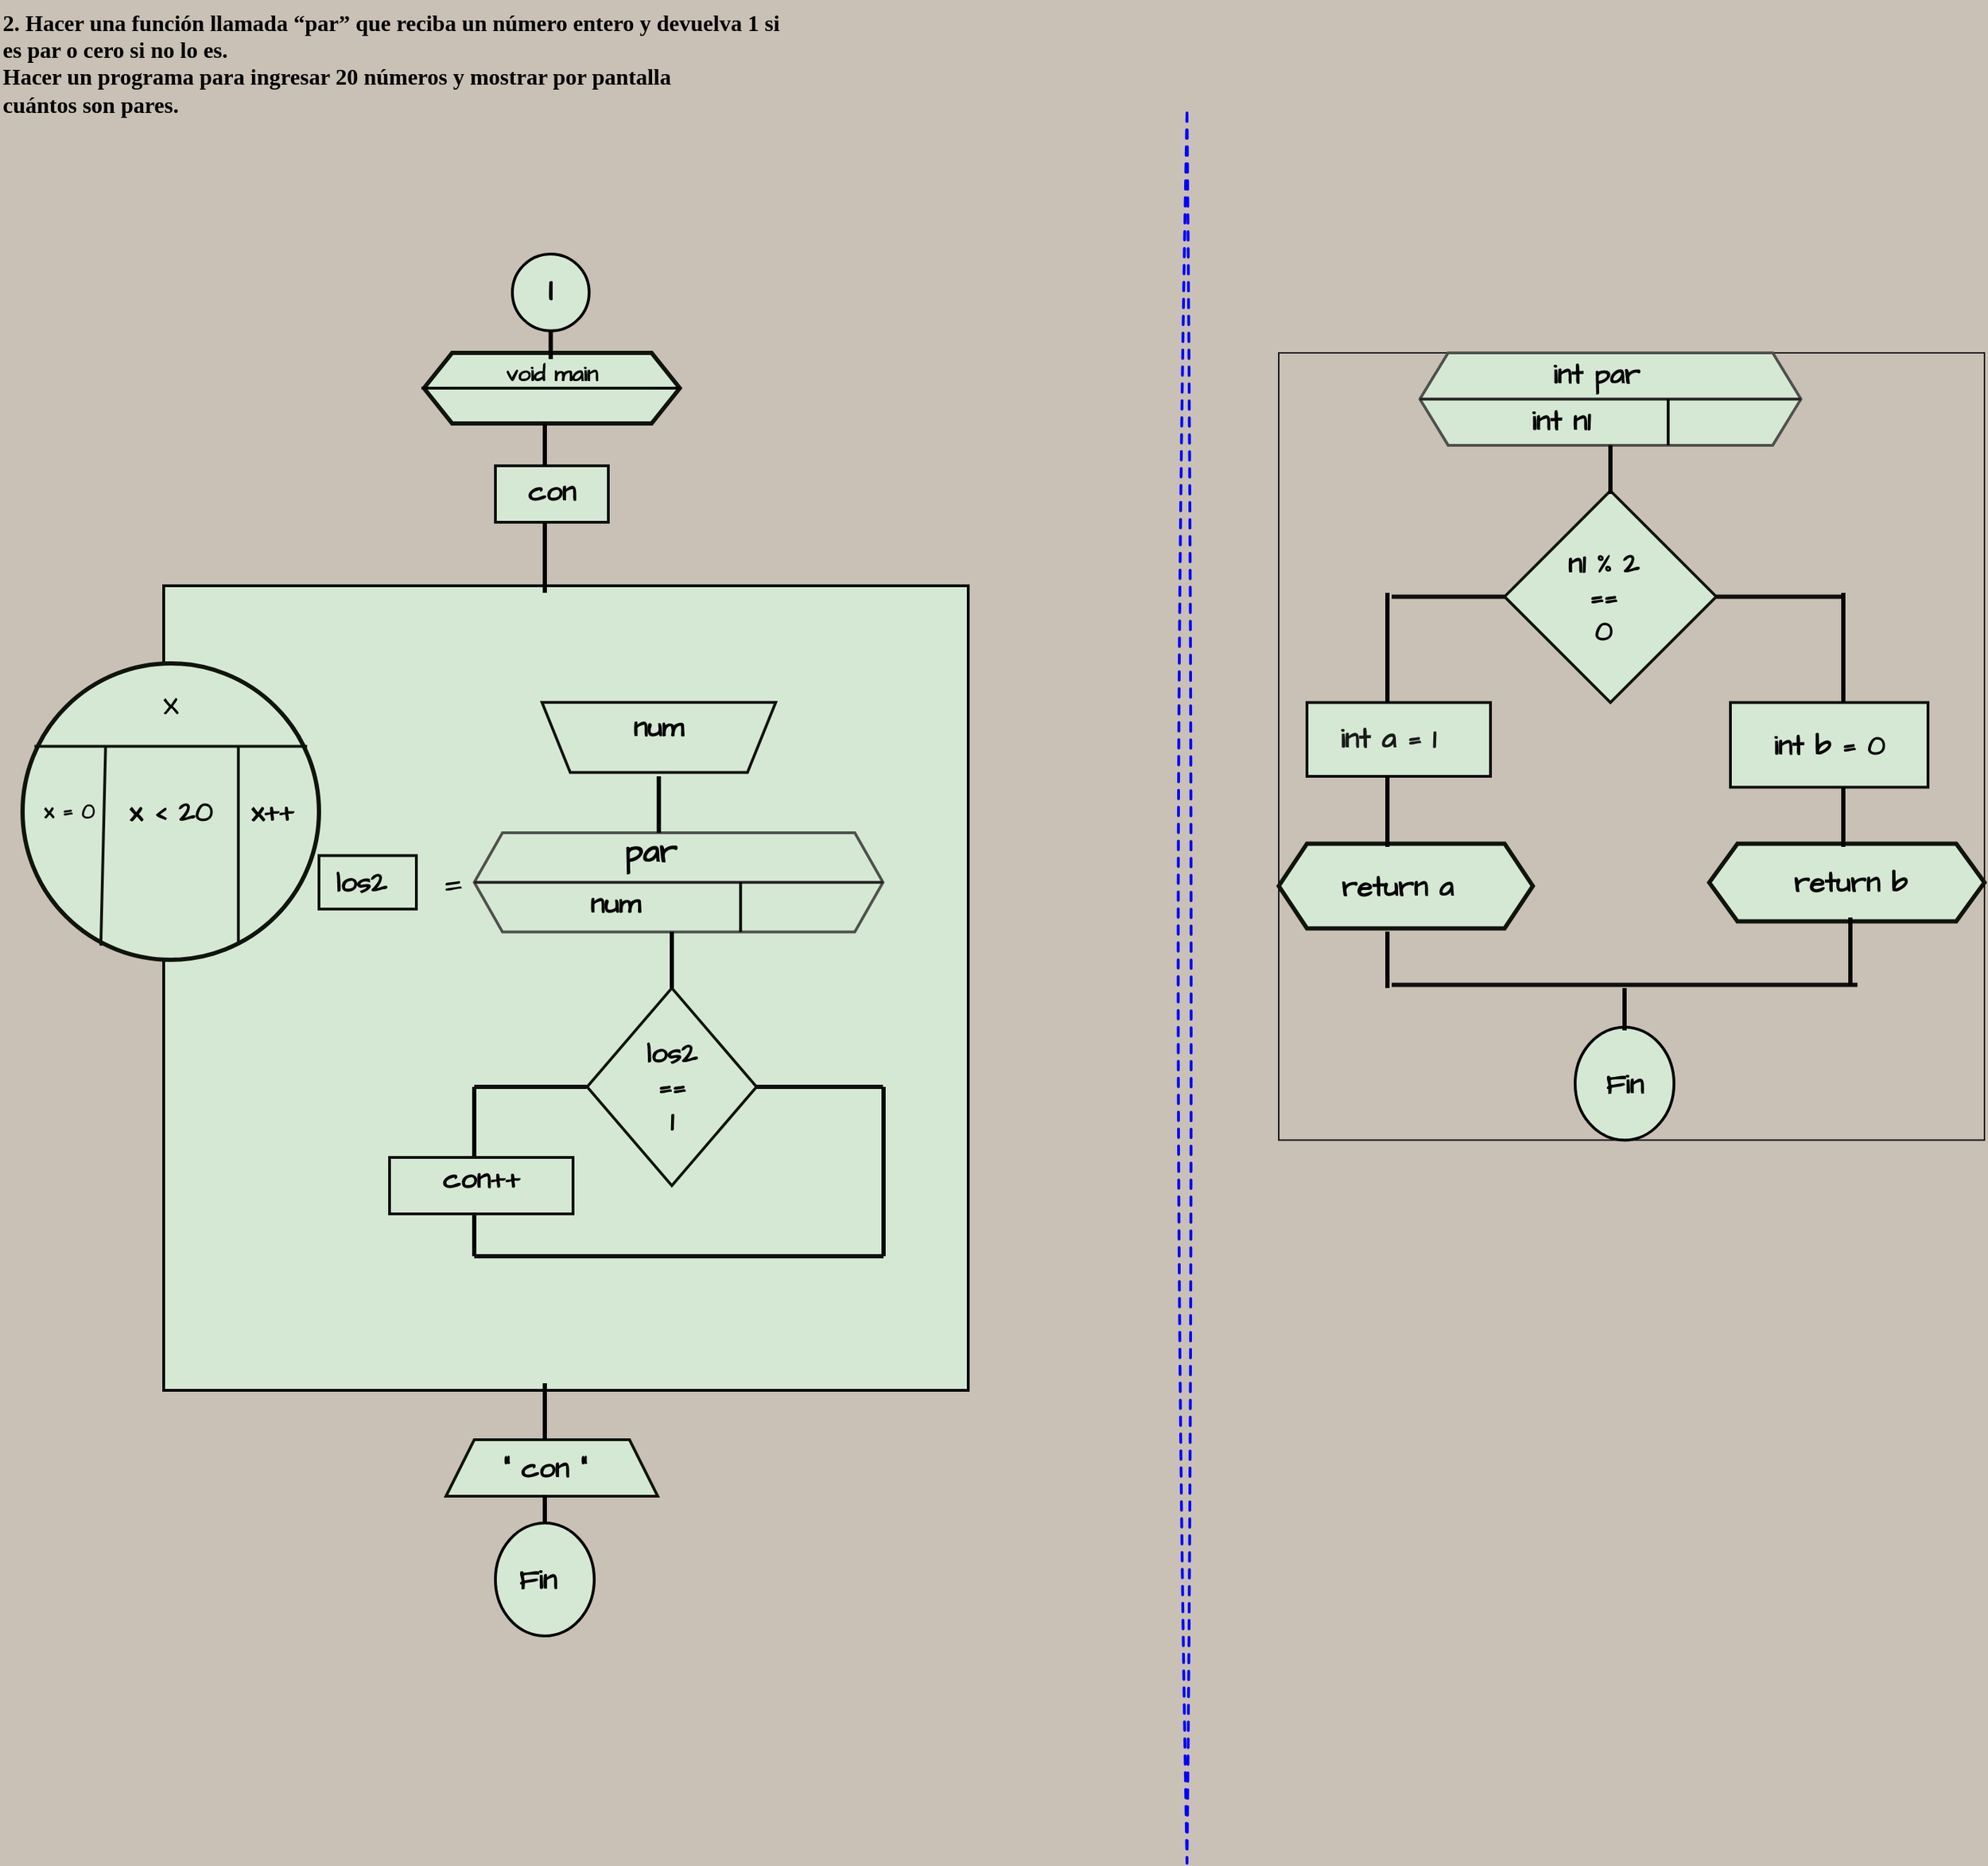 <mxfile version="23.0.2" type="device">
  <diagram name="Página-1" id="eMetuVO5NtMNBn9otDV2">
    <mxGraphModel dx="2247" dy="1999" grid="1" gridSize="10" guides="1" tooltips="1" connect="1" arrows="1" fold="1" page="1" pageScale="1" pageWidth="827" pageHeight="1169" background="#C9C0B6" math="0" shadow="0">
      <root>
        <mxCell id="0" />
        <mxCell id="1" parent="0" />
        <mxCell id="zulou_sgvfWS-L52G-o0-3" value="2. Hacer una función llamada “par” que reciba un número entero y devuelva 1 si es par o cero si no lo es.&#xa;Hacer un programa para ingresar 20 números y mostrar por pantalla &#xa;cuántos son pares." style="text;whiteSpace=wrap;html=1;fontSize=16;fontFamily=Comic Sans MS;fontStyle=1;fontColor=#000000;" parent="1" vertex="1">
          <mxGeometry x="-146" y="-40" width="560" height="140" as="geometry" />
        </mxCell>
        <mxCell id="vWWat6QSBSI1lbSyYQIO-2" value="" style="line;strokeWidth=2;direction=south;html=1;sketch=1;hachureGap=4;jiggle=2;curveFitting=1;fontFamily=Architects Daughter;fontSource=https%3A%2F%2Ffonts.googleapis.com%2Fcss%3Ffamily%3DArchitects%2BDaughter;fontSize=20;strokeColor=#0000FF;dashed=1;" parent="1" vertex="1">
          <mxGeometry x="690" y="40" width="10" height="1240" as="geometry" />
        </mxCell>
        <mxCell id="vWWat6QSBSI1lbSyYQIO-40" value="" style="group;aspect=fixed;strokeColor=#100f0f;" parent="1" vertex="1" connectable="0">
          <mxGeometry x="760" y="210" width="500" height="557.72" as="geometry" />
        </mxCell>
        <mxCell id="vWWat6QSBSI1lbSyYQIO-26" value="" style="group;aspect=fixed;" parent="vWWat6QSBSI1lbSyYQIO-40" vertex="1" connectable="0">
          <mxGeometry x="100" width="269.981" height="65.45" as="geometry" />
        </mxCell>
        <mxCell id="vWWat6QSBSI1lbSyYQIO-21" value="" style="shape=hexagon;perimeter=hexagonPerimeter2;whiteSpace=wrap;html=1;fixedSize=1;rounded=0;labelBackgroundColor=none;strokeColor=#4f514d;strokeWidth=2;align=center;verticalAlign=middle;fontFamily=Helvetica;fontSize=12;fillColor=#d5e8d4;aspect=fixed;" parent="vWWat6QSBSI1lbSyYQIO-26" vertex="1">
          <mxGeometry width="269.981" height="65.45" as="geometry" />
        </mxCell>
        <mxCell id="vWWat6QSBSI1lbSyYQIO-22" value="" style="line;strokeWidth=2;html=1;rounded=0;labelBackgroundColor=none;align=center;verticalAlign=middle;fontFamily=Helvetica;fontSize=12;strokeColor=#252323;aspect=fixed;" parent="vWWat6QSBSI1lbSyYQIO-26" vertex="1">
          <mxGeometry y="24.544" width="269.981" height="16.363" as="geometry" />
        </mxCell>
        <mxCell id="vWWat6QSBSI1lbSyYQIO-23" value="" style="line;strokeWidth=2;direction=south;html=1;rounded=0;labelBackgroundColor=none;strokeColor=#000000;align=center;verticalAlign=middle;fontFamily=Helvetica;fontSize=12;fontColor=default;fillColor=#d5e8d4;aspect=fixed;" parent="vWWat6QSBSI1lbSyYQIO-26" vertex="1">
          <mxGeometry x="171.818" y="32.725" width="8.181" height="32.725" as="geometry" />
        </mxCell>
        <mxCell id="vWWat6QSBSI1lbSyYQIO-24" value="int par" style="text;strokeColor=none;align=center;fillColor=none;html=1;verticalAlign=middle;whiteSpace=wrap;rounded=0;fontSize=20;fontFamily=Architects Daughter;fontStyle=1;fontColor=#000000;aspect=fixed;" parent="vWWat6QSBSI1lbSyYQIO-26" vertex="1">
          <mxGeometry x="60" width="130" height="30" as="geometry" />
        </mxCell>
        <mxCell id="vWWat6QSBSI1lbSyYQIO-25" value="int n1" style="text;strokeColor=none;align=center;fillColor=none;html=1;verticalAlign=middle;whiteSpace=wrap;rounded=0;fontSize=20;fontFamily=Architects Daughter;fontStyle=1;fontColor=#000000;aspect=fixed;" parent="vWWat6QSBSI1lbSyYQIO-26" vertex="1">
          <mxGeometry x="30" y="32.72" width="140" height="30" as="geometry" />
        </mxCell>
        <mxCell id="vWWat6QSBSI1lbSyYQIO-27" value="" style="rounded=0;whiteSpace=wrap;html=1;labelBackgroundColor=none;strokeColor=#0f100e;strokeWidth=2;align=center;verticalAlign=middle;fontFamily=Helvetica;fontSize=12;fontColor=default;fillColor=#d5e8d4;aspect=fixed;" parent="vWWat6QSBSI1lbSyYQIO-40" vertex="1">
          <mxGeometry x="20" y="247.72" width="130" height="52.28" as="geometry" />
        </mxCell>
        <mxCell id="vWWat6QSBSI1lbSyYQIO-29" value="" style="group;aspect=fixed;" parent="vWWat6QSBSI1lbSyYQIO-40" vertex="1" connectable="0">
          <mxGeometry x="159.99" y="97.72" width="150" height="150" as="geometry" />
        </mxCell>
        <mxCell id="zulou_sgvfWS-L52G-o0-22" value="" style="rhombus;whiteSpace=wrap;html=1;rounded=0;labelBackgroundColor=none;strokeColor=#0F140C;strokeWidth=2;align=center;verticalAlign=middle;fontFamily=Helvetica;fontSize=12;fontColor=default;fillColor=#d5e8d4;aspect=fixed;" parent="vWWat6QSBSI1lbSyYQIO-29" vertex="1">
          <mxGeometry width="150" height="150" as="geometry" />
        </mxCell>
        <mxCell id="vWWat6QSBSI1lbSyYQIO-28" value="n1 % 2&lt;br&gt;==&lt;br&gt;0" style="text;strokeColor=none;align=center;fillColor=none;html=1;verticalAlign=middle;whiteSpace=wrap;rounded=0;fontSize=20;fontFamily=Architects Daughter;fontStyle=1;fontColor=#000000;aspect=fixed;container=1;" parent="vWWat6QSBSI1lbSyYQIO-29" vertex="1">
          <mxGeometry y="30" width="140" height="90" as="geometry" />
        </mxCell>
        <mxCell id="vWWat6QSBSI1lbSyYQIO-31" value="" style="rounded=0;whiteSpace=wrap;html=1;labelBackgroundColor=none;strokeColor=#0f100e;strokeWidth=2;align=center;verticalAlign=middle;fontFamily=Helvetica;fontSize=12;fontColor=default;fillColor=#d5e8d4;aspect=fixed;" parent="vWWat6QSBSI1lbSyYQIO-40" vertex="1">
          <mxGeometry x="320" y="247.72" width="140" height="60" as="geometry" />
        </mxCell>
        <mxCell id="vWWat6QSBSI1lbSyYQIO-34" value="" style="shape=hexagon;perimeter=hexagonPerimeter2;whiteSpace=wrap;html=1;fixedSize=1;rounded=0;labelBackgroundColor=none;strokeColor=#0F140C;strokeWidth=3;align=center;verticalAlign=middle;fontFamily=Helvetica;fontSize=12;fontColor=default;fillColor=#d5e8d4;aspect=fixed;" parent="vWWat6QSBSI1lbSyYQIO-40" vertex="1">
          <mxGeometry y="347.72" width="180" height="60" as="geometry" />
        </mxCell>
        <mxCell id="vWWat6QSBSI1lbSyYQIO-35" value="" style="shape=hexagon;perimeter=hexagonPerimeter2;whiteSpace=wrap;html=1;fixedSize=1;rounded=0;labelBackgroundColor=none;strokeColor=#0F140C;strokeWidth=3;align=center;verticalAlign=middle;fontFamily=Helvetica;fontSize=12;fontColor=default;fillColor=#d5e8d4;aspect=fixed;" parent="vWWat6QSBSI1lbSyYQIO-40" vertex="1">
          <mxGeometry x="305" y="347.72" width="195" height="55" as="geometry" />
        </mxCell>
        <mxCell id="vWWat6QSBSI1lbSyYQIO-37" value="return b" style="text;strokeColor=none;align=center;fillColor=none;html=1;verticalAlign=middle;whiteSpace=wrap;rounded=0;fontSize=20;fontFamily=Architects Daughter;fontStyle=1;fontColor=#000000;aspect=fixed;" parent="vWWat6QSBSI1lbSyYQIO-40" vertex="1">
          <mxGeometry x="360" y="360.22" width="90" height="30" as="geometry" />
        </mxCell>
        <mxCell id="vWWat6QSBSI1lbSyYQIO-38" value="" style="strokeWidth=2;html=1;shape=mxgraph.flowchart.start_2;whiteSpace=wrap;rounded=0;labelBackgroundColor=none;strokeColor=#000000;align=center;verticalAlign=middle;fontFamily=Helvetica;fontSize=12;fontColor=default;fillColor=#d5e8d4;aspect=fixed;" parent="vWWat6QSBSI1lbSyYQIO-40" vertex="1">
          <mxGeometry x="210" y="477.72" width="70" height="80" as="geometry" />
        </mxCell>
        <mxCell id="vWWat6QSBSI1lbSyYQIO-39" value="Fin" style="text;strokeColor=none;align=center;fillColor=none;html=1;verticalAlign=middle;whiteSpace=wrap;rounded=0;fontSize=20;fontFamily=Architects Daughter;fontStyle=1;fontColor=#000000;aspect=fixed;" parent="vWWat6QSBSI1lbSyYQIO-40" vertex="1">
          <mxGeometry x="215" y="502.72" width="60" height="30" as="geometry" />
        </mxCell>
        <mxCell id="vWWat6QSBSI1lbSyYQIO-88" value="" style="verticalLabelPosition=bottom;shadow=0;dashed=0;align=center;html=1;verticalAlign=top;strokeWidth=3;shape=mxgraph.mockup.markup.line;strokeColor=#100f0f;hachureGap=4;fontFamily=Architects Daughter;fontSource=https://fonts.googleapis.com/css?family=Architects+Daughter;fontSize=20;aspect=fixed;" parent="vWWat6QSBSI1lbSyYQIO-40" vertex="1">
          <mxGeometry x="80" y="437.72" width="330" height="20" as="geometry" />
        </mxCell>
        <mxCell id="vWWat6QSBSI1lbSyYQIO-91" value="" style="verticalLabelPosition=bottom;shadow=0;dashed=0;align=center;html=1;verticalAlign=top;strokeWidth=3;shape=mxgraph.mockup.markup.line;strokeColor=#100f0f;hachureGap=4;fontFamily=Architects Daughter;fontSource=https://fonts.googleapis.com/css?family=Architects+Daughter;fontSize=20;aspect=fixed;" parent="vWWat6QSBSI1lbSyYQIO-40" vertex="1">
          <mxGeometry x="310" y="162.72" width="90" height="20" as="geometry" />
        </mxCell>
        <mxCell id="vWWat6QSBSI1lbSyYQIO-93" value="" style="verticalLabelPosition=bottom;shadow=0;align=center;html=1;verticalAlign=top;strokeWidth=3;shape=mxgraph.mockup.markup.line;strokeColor=#000000;direction=north;hachureGap=4;fontFamily=Architects Daughter;fontSource=https://fonts.googleapis.com/css?family=Architects+Daughter;fontSize=20;aspect=fixed;" parent="vWWat6QSBSI1lbSyYQIO-40" vertex="1">
          <mxGeometry x="390" y="170" width="20" height="77.72" as="geometry" />
        </mxCell>
        <mxCell id="vWWat6QSBSI1lbSyYQIO-94" value="" style="verticalLabelPosition=bottom;shadow=0;dashed=0;align=center;html=1;verticalAlign=top;strokeWidth=3;shape=mxgraph.mockup.markup.line;strokeColor=#100f0f;hachureGap=4;fontFamily=Architects Daughter;fontSource=https://fonts.googleapis.com/css?family=Architects+Daughter;fontSize=20;aspect=fixed;" parent="vWWat6QSBSI1lbSyYQIO-40" vertex="1">
          <mxGeometry x="80" y="162.72" width="80" height="20" as="geometry" />
        </mxCell>
        <mxCell id="vWWat6QSBSI1lbSyYQIO-95" value="" style="verticalLabelPosition=bottom;shadow=0;align=center;html=1;verticalAlign=top;strokeWidth=3;shape=mxgraph.mockup.markup.line;strokeColor=#000000;direction=north;hachureGap=4;fontFamily=Architects Daughter;fontSource=https://fonts.googleapis.com/css?family=Architects+Daughter;fontSize=20;aspect=fixed;" parent="vWWat6QSBSI1lbSyYQIO-40" vertex="1">
          <mxGeometry x="67" y="170" width="20" height="77.72" as="geometry" />
        </mxCell>
        <mxCell id="vWWat6QSBSI1lbSyYQIO-92" value="" style="verticalLabelPosition=bottom;shadow=0;align=center;html=1;verticalAlign=top;strokeWidth=3;shape=mxgraph.mockup.markup.line;strokeColor=#000000;direction=north;hachureGap=4;fontFamily=Architects Daughter;fontSource=https://fonts.googleapis.com/css?family=Architects+Daughter;fontSize=20;aspect=fixed;" parent="vWWat6QSBSI1lbSyYQIO-40" vertex="1">
          <mxGeometry x="395" y="400" width="20" height="47.72" as="geometry" />
        </mxCell>
        <mxCell id="vWWat6QSBSI1lbSyYQIO-96" value="" style="verticalLabelPosition=bottom;shadow=0;align=center;html=1;verticalAlign=top;strokeWidth=3;shape=mxgraph.mockup.markup.line;strokeColor=#000000;direction=north;hachureGap=4;fontFamily=Architects Daughter;fontSource=https://fonts.googleapis.com/css?family=Architects+Daughter;fontSize=20;aspect=fixed;" parent="vWWat6QSBSI1lbSyYQIO-40" vertex="1">
          <mxGeometry x="224.99" y="65.45" width="20" height="34.55" as="geometry" />
        </mxCell>
        <mxCell id="vWWat6QSBSI1lbSyYQIO-97" value="" style="verticalLabelPosition=bottom;shadow=0;align=center;html=1;verticalAlign=top;strokeWidth=3;shape=mxgraph.mockup.markup.line;strokeColor=#000000;direction=north;hachureGap=4;fontFamily=Architects Daughter;fontSource=https://fonts.googleapis.com/css?family=Architects+Daughter;fontSize=20;aspect=fixed;" parent="vWWat6QSBSI1lbSyYQIO-40" vertex="1">
          <mxGeometry x="67" y="300" width="20" height="50" as="geometry" />
        </mxCell>
        <mxCell id="vWWat6QSBSI1lbSyYQIO-98" value="" style="verticalLabelPosition=bottom;shadow=0;align=center;html=1;verticalAlign=top;strokeWidth=3;shape=mxgraph.mockup.markup.line;strokeColor=#000000;direction=north;hachureGap=4;fontFamily=Architects Daughter;fontSource=https://fonts.googleapis.com/css?family=Architects+Daughter;fontSize=20;aspect=fixed;" parent="vWWat6QSBSI1lbSyYQIO-40" vertex="1">
          <mxGeometry x="390" y="307.72" width="20" height="42.28" as="geometry" />
        </mxCell>
        <mxCell id="vWWat6QSBSI1lbSyYQIO-99" value="" style="verticalLabelPosition=bottom;shadow=0;align=center;html=1;verticalAlign=top;strokeWidth=3;shape=mxgraph.mockup.markup.line;strokeColor=#000000;direction=north;hachureGap=4;fontFamily=Architects Daughter;fontSource=https://fonts.googleapis.com/css?family=Architects+Daughter;fontSize=20;aspect=fixed;" parent="vWWat6QSBSI1lbSyYQIO-40" vertex="1">
          <mxGeometry x="67" y="410" width="20" height="40" as="geometry" />
        </mxCell>
        <mxCell id="vWWat6QSBSI1lbSyYQIO-100" value="" style="verticalLabelPosition=bottom;shadow=0;align=center;html=1;verticalAlign=top;strokeWidth=3;shape=mxgraph.mockup.markup.line;strokeColor=#000000;direction=north;hachureGap=4;fontFamily=Architects Daughter;fontSource=https://fonts.googleapis.com/css?family=Architects+Daughter;fontSize=20;aspect=fixed;" parent="vWWat6QSBSI1lbSyYQIO-40" vertex="1">
          <mxGeometry x="235" y="450" width="20" height="30" as="geometry" />
        </mxCell>
        <mxCell id="vWWat6QSBSI1lbSyYQIO-30" value="int a = 1" style="text;strokeColor=none;align=center;fillColor=none;html=1;verticalAlign=middle;whiteSpace=wrap;rounded=0;fontSize=20;fontFamily=Architects Daughter;fontStyle=1;fontColor=#1A1A1A;aspect=fixed;container=1;" parent="vWWat6QSBSI1lbSyYQIO-40" vertex="1">
          <mxGeometry x="10.5" y="257.72" width="133" height="30" as="geometry" />
        </mxCell>
        <mxCell id="vWWat6QSBSI1lbSyYQIO-32" value="int b = 0" style="text;strokeColor=none;align=center;fillColor=none;html=1;verticalAlign=middle;whiteSpace=wrap;rounded=0;fontSize=20;fontFamily=Architects Daughter;fontStyle=1;fontColor=#000000;aspect=fixed;container=1;" parent="vWWat6QSBSI1lbSyYQIO-40" vertex="1">
          <mxGeometry x="330" y="262.72" width="120" height="30" as="geometry" />
        </mxCell>
        <mxCell id="vWWat6QSBSI1lbSyYQIO-36" value="return a" style="text;strokeColor=none;align=center;fillColor=none;html=1;verticalAlign=middle;whiteSpace=wrap;rounded=0;fontSize=20;fontFamily=Architects Daughter;fontStyle=1;fontColor=#000000;aspect=fixed;container=1;" parent="vWWat6QSBSI1lbSyYQIO-40" vertex="1" collapsed="1">
          <mxGeometry x="23.5" y="357.72" width="120" height="40" as="geometry">
            <mxRectangle x="41.75" y="361.5" width="86.5" height="32.44" as="alternateBounds" />
          </mxGeometry>
        </mxCell>
        <mxCell id="vWWat6QSBSI1lbSyYQIO-101" value="" style="group;aspect=fixed;" parent="1" vertex="1" connectable="0">
          <mxGeometry x="-130" y="140" width="670" height="979" as="geometry" />
        </mxCell>
        <mxCell id="zulou_sgvfWS-L52G-o0-12" value="" style="whiteSpace=wrap;html=1;aspect=fixed;rounded=0;labelBackgroundColor=none;strokeColor=#000000;strokeWidth=2;align=center;verticalAlign=middle;fontFamily=Helvetica;fontSize=12;fontColor=default;fillColor=#d5e8d4;container=0;" parent="vWWat6QSBSI1lbSyYQIO-101" vertex="1">
          <mxGeometry x="100" y="235" width="570" height="570" as="geometry" />
        </mxCell>
        <mxCell id="zulou_sgvfWS-L52G-o0-13" value="" style="group;aspect=fixed;fontSize=15;" parent="vWWat6QSBSI1lbSyYQIO-101" vertex="1" connectable="0">
          <mxGeometry y="290" width="210" height="210" as="geometry" />
        </mxCell>
        <mxCell id="zulou_sgvfWS-L52G-o0-14" value="" style="ellipse;whiteSpace=wrap;html=1;aspect=fixed;rounded=0;labelBackgroundColor=none;strokeColor=#0F140C;strokeWidth=3;align=center;verticalAlign=middle;fontFamily=Helvetica;fontSize=12;fontColor=default;fillColor=#d5e8d4;" parent="zulou_sgvfWS-L52G-o0-13" vertex="1">
          <mxGeometry width="210" height="210" as="geometry" />
        </mxCell>
        <mxCell id="zulou_sgvfWS-L52G-o0-15" value="" style="endArrow=none;html=1;rounded=0;strokeColor=#0F140C;fontFamily=Helvetica;fontSize=12;fontColor=default;fillColor=#B2C9AB;strokeWidth=2;" parent="zulou_sgvfWS-L52G-o0-13" edge="1">
          <mxGeometry width="50" height="50" relative="1" as="geometry">
            <mxPoint x="201.6" y="58.8" as="sourcePoint" />
            <mxPoint x="8.4" y="58.8" as="targetPoint" />
          </mxGeometry>
        </mxCell>
        <mxCell id="zulou_sgvfWS-L52G-o0-16" value="" style="endArrow=none;html=1;rounded=0;strokeColor=#0F140C;fontFamily=Helvetica;fontSize=12;fontColor=default;fillColor=#B2C9AB;exitX=0.264;exitY=0.952;exitDx=0;exitDy=0;exitPerimeter=0;strokeWidth=2;" parent="zulou_sgvfWS-L52G-o0-13" source="zulou_sgvfWS-L52G-o0-14" edge="1">
          <mxGeometry width="50" height="50" relative="1" as="geometry">
            <mxPoint x="50.4" y="126" as="sourcePoint" />
            <mxPoint x="58.8" y="58.8" as="targetPoint" />
          </mxGeometry>
        </mxCell>
        <mxCell id="zulou_sgvfWS-L52G-o0-17" value="" style="endArrow=none;html=1;rounded=0;strokeColor=#0F140C;fontFamily=Helvetica;fontSize=12;fontColor=default;fillColor=#B2C9AB;exitX=0.728;exitY=0.948;exitDx=0;exitDy=0;exitPerimeter=0;strokeWidth=2;" parent="zulou_sgvfWS-L52G-o0-13" source="zulou_sgvfWS-L52G-o0-14" edge="1">
          <mxGeometry width="50" height="50" relative="1" as="geometry">
            <mxPoint x="126" y="142.8" as="sourcePoint" />
            <mxPoint x="152.88" y="58.8" as="targetPoint" />
          </mxGeometry>
        </mxCell>
        <mxCell id="vWWat6QSBSI1lbSyYQIO-7" value="x" style="text;strokeColor=none;align=center;fillColor=none;html=1;verticalAlign=middle;whiteSpace=wrap;rounded=0;fontSize=24;fontFamily=Architects Daughter;fontColor=#000000;container=0;" parent="zulou_sgvfWS-L52G-o0-13" vertex="1">
          <mxGeometry x="64.766" y="8.863" width="80.455" height="40.227" as="geometry" />
        </mxCell>
        <mxCell id="vWWat6QSBSI1lbSyYQIO-8" value="x = 0" style="text;strokeColor=none;align=center;fillColor=none;html=1;verticalAlign=middle;whiteSpace=wrap;rounded=0;fontSize=15;fontFamily=Architects Daughter;fontStyle=1;fontColor=#0d0d0d;" parent="zulou_sgvfWS-L52G-o0-13" vertex="1">
          <mxGeometry x="0.684" y="88.973" width="64.086" height="32.043" as="geometry" />
        </mxCell>
        <mxCell id="vWWat6QSBSI1lbSyYQIO-9" value="x &amp;lt; 20" style="text;strokeColor=none;align=center;fillColor=none;html=1;verticalAlign=middle;whiteSpace=wrap;rounded=0;fontSize=20;fontFamily=Architects Daughter;fontStyle=1;fontColor=#000000;container=0;" parent="zulou_sgvfWS-L52G-o0-13" vertex="1">
          <mxGeometry x="56.93" y="88.984" width="96.129" height="32.043" as="geometry" />
        </mxCell>
        <mxCell id="vWWat6QSBSI1lbSyYQIO-10" value="x++" style="text;strokeColor=none;align=center;fillColor=none;html=1;verticalAlign=middle;whiteSpace=wrap;rounded=0;fontSize=20;fontFamily=Architects Daughter;fontStyle=1;fontColor=#000000;container=0;" parent="zulou_sgvfWS-L52G-o0-13" vertex="1">
          <mxGeometry x="145.219" y="88.984" width="64.086" height="32.043" as="geometry" />
        </mxCell>
        <mxCell id="vWWat6QSBSI1lbSyYQIO-62" value="" style="group;aspect=fixed;" parent="vWWat6QSBSI1lbSyYQIO-101" vertex="1" connectable="0">
          <mxGeometry x="210" y="309.996" width="410" height="410.004" as="geometry" />
        </mxCell>
        <mxCell id="vWWat6QSBSI1lbSyYQIO-18" value="" style="rounded=0;whiteSpace=wrap;html=1;labelBackgroundColor=none;strokeColor=#0f100e;strokeWidth=2;align=center;verticalAlign=middle;fontFamily=Helvetica;fontSize=12;fontColor=default;fillColor=#d5e8d4;container=0;" parent="vWWat6QSBSI1lbSyYQIO-62" vertex="1">
          <mxGeometry y="116.164" width="69" height="37.88" as="geometry" />
        </mxCell>
        <mxCell id="zulou_sgvfWS-L52G-o0-20" value="" style="shape=trapezoid;perimeter=trapezoidPerimeter;whiteSpace=wrap;html=1;fixedSize=1;rounded=0;labelBackgroundColor=none;strokeColor=#121211;strokeWidth=2;align=center;verticalAlign=middle;fontFamily=Helvetica;fontSize=12;fontColor=default;fillColor=#d5e8d4;direction=west;container=0;aspect=fixed;" parent="vWWat6QSBSI1lbSyYQIO-62" vertex="1">
          <mxGeometry x="157.999" y="7.61" width="165.588" height="49.676" as="geometry">
            <mxRectangle x="-1020" y="-650" width="50" height="40" as="alternateBounds" />
          </mxGeometry>
        </mxCell>
        <mxCell id="vWWat6QSBSI1lbSyYQIO-45" value="=" style="text;strokeColor=none;align=center;fillColor=none;html=1;verticalAlign=middle;whiteSpace=wrap;rounded=0;fontSize=30;fontFamily=Architects Daughter;fontColor=#000000;container=0;" parent="vWWat6QSBSI1lbSyYQIO-62" vertex="1">
          <mxGeometry x="40" y="105.104" width="110" height="60" as="geometry" />
        </mxCell>
        <mxCell id="vWWat6QSBSI1lbSyYQIO-46" value="los2" style="text;strokeColor=none;align=center;fillColor=none;html=1;verticalAlign=middle;whiteSpace=wrap;rounded=0;fontSize=20;fontFamily=Architects Daughter;fontStyle=1;fontColor=#000000;container=0;" parent="vWWat6QSBSI1lbSyYQIO-62" vertex="1">
          <mxGeometry y="120.114" width="60" height="30" as="geometry" />
        </mxCell>
        <mxCell id="vWWat6QSBSI1lbSyYQIO-13" value="" style="shape=hexagon;perimeter=hexagonPerimeter2;whiteSpace=wrap;html=1;fixedSize=1;rounded=0;labelBackgroundColor=none;strokeColor=#4f514d;strokeWidth=2;align=center;verticalAlign=middle;fontFamily=Helvetica;fontSize=12;fillColor=#d5e8d4;aspect=fixed;container=0;" parent="vWWat6QSBSI1lbSyYQIO-62" vertex="1">
          <mxGeometry x="110" y="100.004" width="289.616" height="70.21" as="geometry" />
        </mxCell>
        <mxCell id="vWWat6QSBSI1lbSyYQIO-14" value="" style="line;strokeWidth=2;html=1;rounded=0;labelBackgroundColor=none;align=center;verticalAlign=middle;fontFamily=Helvetica;fontSize=12;strokeColor=#252323;aspect=fixed;container=0;" parent="vWWat6QSBSI1lbSyYQIO-62" vertex="1">
          <mxGeometry x="110" y="126.333" width="289.616" height="17.552" as="geometry" />
        </mxCell>
        <mxCell id="vWWat6QSBSI1lbSyYQIO-15" value="" style="line;strokeWidth=2;direction=south;html=1;rounded=0;labelBackgroundColor=none;strokeColor=#000000;align=center;verticalAlign=middle;fontFamily=Helvetica;fontSize=12;fontColor=default;fillColor=#d5e8d4;aspect=fixed;container=0;" parent="vWWat6QSBSI1lbSyYQIO-62" vertex="1">
          <mxGeometry x="294.31" y="135.109" width="8.776" height="35.105" as="geometry" />
        </mxCell>
        <mxCell id="vWWat6QSBSI1lbSyYQIO-43" value="par" style="text;strokeColor=none;align=center;fillColor=none;html=1;verticalAlign=middle;whiteSpace=wrap;rounded=0;fontSize=23;fontFamily=Architects Daughter;fontStyle=1;fontColor=#000000;container=0;" parent="vWWat6QSBSI1lbSyYQIO-62" vertex="1">
          <mxGeometry x="190" y="83.884" width="90" height="60" as="geometry" />
        </mxCell>
        <mxCell id="vWWat6QSBSI1lbSyYQIO-44" value="num" style="text;strokeColor=none;align=center;fillColor=none;html=1;verticalAlign=middle;whiteSpace=wrap;rounded=0;fontSize=20;fontFamily=Architects Daughter;fontStyle=1;fontColor=#000000;container=0;" parent="vWWat6QSBSI1lbSyYQIO-62" vertex="1">
          <mxGeometry x="180" y="135.114" width="60" height="30" as="geometry" />
        </mxCell>
        <mxCell id="vWWat6QSBSI1lbSyYQIO-5" value="num" style="text;strokeColor=none;align=center;fillColor=none;html=1;verticalAlign=middle;whiteSpace=wrap;rounded=0;fontSize=20;fontFamily=Architects Daughter;fontStyle=1;fontColor=#000000;container=0;" parent="vWWat6QSBSI1lbSyYQIO-62" vertex="1">
          <mxGeometry x="206.326" y="7.606" width="68.936" height="34.468" as="geometry" />
        </mxCell>
        <mxCell id="vWWat6QSBSI1lbSyYQIO-58" value="" style="rhombus;whiteSpace=wrap;html=1;rounded=0;labelBackgroundColor=none;strokeColor=#0F140C;strokeWidth=2;align=center;verticalAlign=middle;fontFamily=Helvetica;fontSize=12;fontColor=default;fillColor=#d5e8d4;aspect=fixed;container=0;" parent="vWWat6QSBSI1lbSyYQIO-62" vertex="1">
          <mxGeometry x="190" y="210.004" width="120" height="140" as="geometry" />
        </mxCell>
        <mxCell id="vWWat6QSBSI1lbSyYQIO-59" value="los2&lt;br&gt;==&lt;br&gt;1" style="text;strokeColor=none;align=center;fillColor=none;html=1;verticalAlign=middle;whiteSpace=wrap;rounded=0;fontSize=20;fontFamily=Architects Daughter;fontStyle=1;fontColor=#000000;aspect=fixed;container=0;" parent="vWWat6QSBSI1lbSyYQIO-62" vertex="1">
          <mxGeometry x="220" y="265.004" width="60" height="30" as="geometry" />
        </mxCell>
        <mxCell id="vWWat6QSBSI1lbSyYQIO-80" value="" style="verticalLabelPosition=bottom;shadow=0;align=center;html=1;verticalAlign=top;strokeWidth=3;shape=mxgraph.mockup.markup.line;strokeColor=#000000;direction=north;hachureGap=4;fontFamily=Architects Daughter;fontSource=https://fonts.googleapis.com/css?family=Architects+Daughter;fontSize=20;" parent="vWWat6QSBSI1lbSyYQIO-62" vertex="1">
          <mxGeometry x="230.79" y="60" width="20" height="40" as="geometry" />
        </mxCell>
        <mxCell id="vWWat6QSBSI1lbSyYQIO-81" value="" style="verticalLabelPosition=bottom;shadow=0;align=center;html=1;verticalAlign=top;strokeWidth=3;shape=mxgraph.mockup.markup.line;strokeColor=#000000;direction=north;hachureGap=4;fontFamily=Architects Daughter;fontSource=https://fonts.googleapis.com/css?family=Architects+Daughter;fontSize=20;" parent="vWWat6QSBSI1lbSyYQIO-62" vertex="1">
          <mxGeometry x="240" y="170.21" width="20" height="39.79" as="geometry" />
        </mxCell>
        <mxCell id="vWWat6QSBSI1lbSyYQIO-82" value="" style="verticalLabelPosition=bottom;shadow=0;dashed=0;align=center;html=1;verticalAlign=top;strokeWidth=3;shape=mxgraph.mockup.markup.line;strokeColor=#100f0f;hachureGap=4;fontFamily=Architects Daughter;fontSource=https%3A%2F%2Ffonts.googleapis.com%2Fcss%3Ffamily%3DArchitects%2BDaughter;fontSize=20;" parent="vWWat6QSBSI1lbSyYQIO-62" vertex="1">
          <mxGeometry x="310" y="270" width="89.62" height="20" as="geometry" />
        </mxCell>
        <mxCell id="vWWat6QSBSI1lbSyYQIO-83" value="" style="verticalLabelPosition=bottom;shadow=0;align=center;html=1;verticalAlign=top;strokeWidth=3;shape=mxgraph.mockup.markup.line;strokeColor=#000000;direction=north;hachureGap=4;fontFamily=Architects Daughter;fontSource=https://fonts.googleapis.com/css?family=Architects+Daughter;fontSize=20;" parent="vWWat6QSBSI1lbSyYQIO-62" vertex="1">
          <mxGeometry x="390" y="280" width="20" height="120" as="geometry" />
        </mxCell>
        <mxCell id="vWWat6QSBSI1lbSyYQIO-85" value="" style="verticalLabelPosition=bottom;shadow=0;align=center;html=1;verticalAlign=top;strokeWidth=3;shape=mxgraph.mockup.markup.line;strokeColor=#000000;direction=north;hachureGap=4;fontFamily=Architects Daughter;fontSource=https://fonts.googleapis.com/css?family=Architects+Daughter;fontSize=20;" parent="vWWat6QSBSI1lbSyYQIO-62" vertex="1">
          <mxGeometry x="100" y="370" width="20" height="30" as="geometry" />
        </mxCell>
        <mxCell id="vWWat6QSBSI1lbSyYQIO-86" value="" style="verticalLabelPosition=bottom;shadow=0;align=center;html=1;verticalAlign=top;strokeWidth=3;shape=mxgraph.mockup.markup.line;strokeColor=#000000;direction=north;hachureGap=4;fontFamily=Architects Daughter;fontSource=https://fonts.googleapis.com/css?family=Architects+Daughter;fontSize=20;" parent="vWWat6QSBSI1lbSyYQIO-62" vertex="1">
          <mxGeometry x="100" y="280" width="20" height="50" as="geometry" />
        </mxCell>
        <mxCell id="vWWat6QSBSI1lbSyYQIO-87" value="" style="verticalLabelPosition=bottom;shadow=0;dashed=0;align=center;html=1;verticalAlign=top;strokeWidth=3;shape=mxgraph.mockup.markup.line;strokeColor=#100f0f;hachureGap=4;fontFamily=Architects Daughter;fontSource=https://fonts.googleapis.com/css?family=Architects+Daughter;fontSize=20;" parent="vWWat6QSBSI1lbSyYQIO-62" vertex="1">
          <mxGeometry x="110" y="270" width="79.62" height="20" as="geometry" />
        </mxCell>
        <mxCell id="vWWat6QSBSI1lbSyYQIO-72" value="" style="group;aspect=fixed;" parent="vWWat6QSBSI1lbSyYQIO-101" vertex="1" connectable="0">
          <mxGeometry x="300" y="840" width="150" height="139" as="geometry" />
        </mxCell>
        <mxCell id="vWWat6QSBSI1lbSyYQIO-19" value="" style="strokeWidth=2;html=1;shape=mxgraph.flowchart.start_2;whiteSpace=wrap;rounded=0;labelBackgroundColor=none;strokeColor=#000000;align=center;verticalAlign=middle;fontFamily=Helvetica;fontSize=12;fontColor=default;fillColor=#d5e8d4;" parent="vWWat6QSBSI1lbSyYQIO-72" vertex="1">
          <mxGeometry x="35" y="59" width="70" height="80" as="geometry" />
        </mxCell>
        <mxCell id="vWWat6QSBSI1lbSyYQIO-16" value="" style="shape=trapezoid;perimeter=trapezoidPerimeter;whiteSpace=wrap;html=1;fixedSize=1;rounded=0;labelBackgroundColor=none;strokeColor=#0F140C;strokeWidth=2;align=center;verticalAlign=middle;fontFamily=Helvetica;fontSize=12;fontColor=default;fillColor=#d5e8d4;" parent="vWWat6QSBSI1lbSyYQIO-72" vertex="1">
          <mxGeometry width="150" height="40" as="geometry" />
        </mxCell>
        <mxCell id="vWWat6QSBSI1lbSyYQIO-70" value="&quot; con &quot;" style="text;strokeColor=none;align=center;fillColor=none;html=1;verticalAlign=middle;whiteSpace=wrap;rounded=0;fontSize=20;fontFamily=Architects Daughter;fontStyle=1;fontColor=#000000;" parent="vWWat6QSBSI1lbSyYQIO-72" vertex="1">
          <mxGeometry x="15" y="5" width="110" height="30" as="geometry" />
        </mxCell>
        <mxCell id="vWWat6QSBSI1lbSyYQIO-71" value="Fin" style="text;strokeColor=none;align=center;fillColor=none;html=1;verticalAlign=middle;whiteSpace=wrap;rounded=0;fontSize=20;fontFamily=Architects Daughter;fontStyle=1;fontColor=#000000;" parent="vWWat6QSBSI1lbSyYQIO-72" vertex="1">
          <mxGeometry x="35" y="84" width="60" height="30" as="geometry" />
        </mxCell>
        <mxCell id="vWWat6QSBSI1lbSyYQIO-90" value="" style="verticalLabelPosition=bottom;shadow=0;dashed=0;align=center;html=1;verticalAlign=top;strokeWidth=3;shape=mxgraph.mockup.markup.line;strokeColor=#000000;direction=north;hachureGap=4;fontFamily=Architects Daughter;fontSource=https://fonts.googleapis.com/css?family=Architects+Daughter;fontSize=20;gradientColor=none;fillColor=default;" parent="vWWat6QSBSI1lbSyYQIO-72" vertex="1">
          <mxGeometry x="60" y="39" width="20" height="20" as="geometry" />
        </mxCell>
        <mxCell id="vWWat6QSBSI1lbSyYQIO-74" value="" style="group;aspect=fixed;" parent="vWWat6QSBSI1lbSyYQIO-101" vertex="1" connectable="0">
          <mxGeometry x="284.37" width="181.26" height="190" as="geometry" />
        </mxCell>
        <mxCell id="zulou_sgvfWS-L52G-o0-5" value="" style="group;aspect=fixed;" parent="vWWat6QSBSI1lbSyYQIO-74" vertex="1" connectable="0">
          <mxGeometry y="70.0" width="181.26" height="50" as="geometry" />
        </mxCell>
        <mxCell id="zulou_sgvfWS-L52G-o0-6" value="" style="shape=hexagon;perimeter=hexagonPerimeter2;whiteSpace=wrap;html=1;fixedSize=1;rounded=0;labelBackgroundColor=none;strokeColor=#0F140C;strokeWidth=3;align=center;verticalAlign=middle;fontFamily=Helvetica;fontSize=12;fontColor=default;fillColor=#d5e8d4;" parent="zulou_sgvfWS-L52G-o0-5" vertex="1">
          <mxGeometry width="181.26" height="50.0" as="geometry" />
        </mxCell>
        <mxCell id="zulou_sgvfWS-L52G-o0-7" value="" style="endArrow=none;html=1;rounded=0;exitX=-0.01;exitY=0.5;exitDx=0;exitDy=0;exitPerimeter=0;strokeWidth=2;strokeColor=#000000;" parent="zulou_sgvfWS-L52G-o0-5" source="zulou_sgvfWS-L52G-o0-6" edge="1">
          <mxGeometry width="50" height="50" relative="1" as="geometry">
            <mxPoint x="81.254" y="31.25" as="sourcePoint" />
            <mxPoint x="181.26" y="25.0" as="targetPoint" />
            <Array as="points" />
          </mxGeometry>
        </mxCell>
        <mxCell id="zulou_sgvfWS-L52G-o0-9" value="void main" style="text;strokeColor=none;align=center;fillColor=none;html=1;verticalAlign=middle;whiteSpace=wrap;rounded=0;fontSize=16;fontFamily=Architects Daughter;fontStyle=1;fontColor=#000000;" parent="zulou_sgvfWS-L52G-o0-5" vertex="1">
          <mxGeometry x="30.63" width="120" height="30" as="geometry" />
        </mxCell>
        <mxCell id="vWWat6QSBSI1lbSyYQIO-41" value="" style="group;aspect=fixed;" parent="vWWat6QSBSI1lbSyYQIO-74" vertex="1" connectable="0">
          <mxGeometry x="49.05" width="81.58" height="54.39" as="geometry" />
        </mxCell>
        <mxCell id="zulou_sgvfWS-L52G-o0-4" value="" style="strokeWidth=2;html=1;shape=mxgraph.flowchart.start_2;whiteSpace=wrap;rounded=0;labelBackgroundColor=none;strokeColor=#000000;align=center;verticalAlign=middle;fontFamily=Helvetica;fontSize=12;fontColor=default;fillColor=#d5e8d4;" parent="vWWat6QSBSI1lbSyYQIO-41" vertex="1">
          <mxGeometry x="13.597" width="54.387" height="54.39" as="geometry" />
        </mxCell>
        <mxCell id="zulou_sgvfWS-L52G-o0-11" value="I" style="text;strokeColor=none;align=center;fillColor=none;html=1;verticalAlign=middle;whiteSpace=wrap;rounded=0;fontSize=22;fontFamily=Architects Daughter;fontStyle=1;fontColor=#000000;" parent="vWWat6QSBSI1lbSyYQIO-41" vertex="1">
          <mxGeometry y="10.497" width="81.58" height="33.994" as="geometry" />
        </mxCell>
        <mxCell id="vWWat6QSBSI1lbSyYQIO-49" value="" style="group;aspect=fixed;" parent="vWWat6QSBSI1lbSyYQIO-74" vertex="1" connectable="0">
          <mxGeometry x="50.63" y="150" width="80" height="40" as="geometry" />
        </mxCell>
        <mxCell id="vWWat6QSBSI1lbSyYQIO-47" value="" style="rounded=0;whiteSpace=wrap;html=1;labelBackgroundColor=none;strokeColor=#0f100e;strokeWidth=2;align=center;verticalAlign=middle;fontFamily=Helvetica;fontSize=12;fontColor=default;fillColor=#d5e8d4;aspect=fixed;" parent="vWWat6QSBSI1lbSyYQIO-49" vertex="1">
          <mxGeometry width="80" height="40" as="geometry" />
        </mxCell>
        <mxCell id="vWWat6QSBSI1lbSyYQIO-48" value="con" style="text;strokeColor=none;align=center;fillColor=none;html=1;verticalAlign=middle;whiteSpace=wrap;rounded=0;fontSize=20;fontFamily=Architects Daughter;fontStyle=1;fontColor=#000000;aspect=fixed;" parent="vWWat6QSBSI1lbSyYQIO-49" vertex="1">
          <mxGeometry x="10" y="5" width="60" height="25" as="geometry" />
        </mxCell>
        <mxCell id="vWWat6QSBSI1lbSyYQIO-78" value="" style="verticalLabelPosition=bottom;shadow=0;dashed=0;align=center;html=1;verticalAlign=top;strokeWidth=3;shape=mxgraph.mockup.markup.line;strokeColor=#000000;direction=north;hachureGap=4;fontFamily=Architects Daughter;fontSource=https%3A%2F%2Ffonts.googleapis.com%2Fcss%3Ffamily%3DArchitects%2BDaughter;fontSize=20;gradientColor=none;fillColor=default;" parent="vWWat6QSBSI1lbSyYQIO-74" vertex="1">
          <mxGeometry x="79.84" y="54.39" width="20" height="20" as="geometry" />
        </mxCell>
        <mxCell id="vWWat6QSBSI1lbSyYQIO-79" value="" style="verticalLabelPosition=bottom;shadow=0;align=center;html=1;verticalAlign=top;strokeWidth=3;shape=mxgraph.mockup.markup.line;strokeColor=#000000;direction=north;hachureGap=4;fontFamily=Architects Daughter;fontSource=https://fonts.googleapis.com/css?family=Architects+Daughter;fontSize=20;" parent="vWWat6QSBSI1lbSyYQIO-74" vertex="1">
          <mxGeometry x="75.63" y="120" width="20" height="30" as="geometry" />
        </mxCell>
        <mxCell id="vWWat6QSBSI1lbSyYQIO-66" value="" style="group;aspect=fixed;" parent="vWWat6QSBSI1lbSyYQIO-101" vertex="1" connectable="0">
          <mxGeometry x="260" y="640" width="130" height="40" as="geometry" />
        </mxCell>
        <mxCell id="vWWat6QSBSI1lbSyYQIO-63" value="" style="rounded=0;whiteSpace=wrap;html=1;labelBackgroundColor=none;strokeColor=#0f100e;strokeWidth=2;align=center;verticalAlign=middle;fontFamily=Helvetica;fontSize=12;fontColor=default;fillColor=#d5e8d4;" parent="vWWat6QSBSI1lbSyYQIO-66" vertex="1">
          <mxGeometry width="130" height="40" as="geometry" />
        </mxCell>
        <mxCell id="vWWat6QSBSI1lbSyYQIO-65" value="con++" style="text;strokeColor=none;align=center;fillColor=none;html=1;verticalAlign=middle;whiteSpace=wrap;rounded=0;fontSize=20;fontFamily=Architects Daughter;fontStyle=1;fontColor=#000000;" parent="vWWat6QSBSI1lbSyYQIO-66" vertex="1">
          <mxGeometry x="35" width="60" height="30" as="geometry" />
        </mxCell>
        <mxCell id="vWWat6QSBSI1lbSyYQIO-77" value="" style="verticalLabelPosition=bottom;shadow=0;align=center;html=1;verticalAlign=top;strokeWidth=3;shape=mxgraph.mockup.markup.line;strokeColor=#000000;direction=north;hachureGap=4;fontFamily=Architects Daughter;fontSource=https%3A%2F%2Ffonts.googleapis.com%2Fcss%3Ffamily%3DArchitects%2BDaughter;fontSize=20;" parent="vWWat6QSBSI1lbSyYQIO-101" vertex="1">
          <mxGeometry x="360" y="190" width="20" height="50" as="geometry" />
        </mxCell>
        <mxCell id="vWWat6QSBSI1lbSyYQIO-84" value="" style="verticalLabelPosition=bottom;shadow=0;dashed=0;align=center;html=1;verticalAlign=top;strokeWidth=3;shape=mxgraph.mockup.markup.line;strokeColor=#100f0f;hachureGap=4;fontFamily=Architects Daughter;fontSource=https://fonts.googleapis.com/css?family=Architects+Daughter;fontSize=20;" parent="vWWat6QSBSI1lbSyYQIO-101" vertex="1">
          <mxGeometry x="320" y="700" width="290" height="20" as="geometry" />
        </mxCell>
        <mxCell id="vWWat6QSBSI1lbSyYQIO-89" value="" style="verticalLabelPosition=bottom;shadow=0;align=center;html=1;verticalAlign=top;strokeWidth=3;shape=mxgraph.mockup.markup.line;strokeColor=#000000;direction=north;hachureGap=4;fontFamily=Architects Daughter;fontSource=https://fonts.googleapis.com/css?family=Architects+Daughter;fontSize=20;" parent="vWWat6QSBSI1lbSyYQIO-101" vertex="1">
          <mxGeometry x="360" y="800" width="20" height="40" as="geometry" />
        </mxCell>
      </root>
    </mxGraphModel>
  </diagram>
</mxfile>
